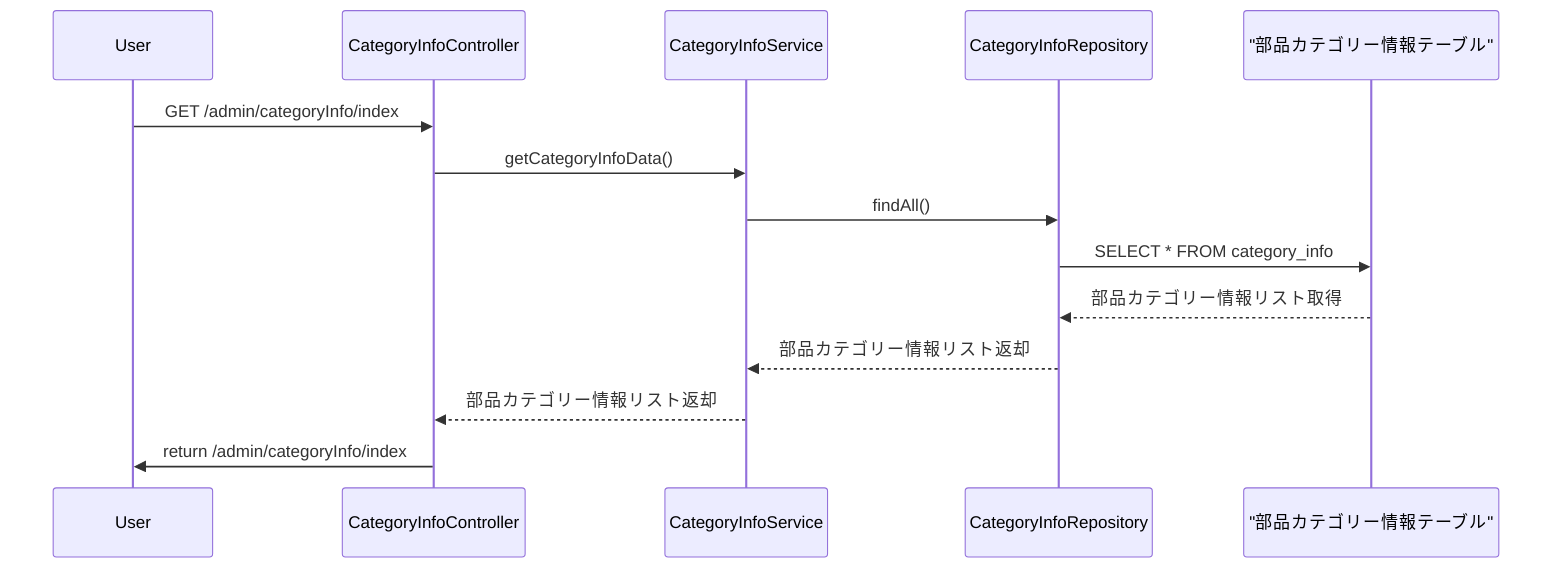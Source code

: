 sequenceDiagram
    participant User
    participant Controller as CategoryInfoController
    participant Service as CategoryInfoService
    participant Repository as CategoryInfoRepository
    participant DB as "部品カテゴリー情報テーブル"

    User ->> Controller: GET /admin/categoryInfo/index
    Controller ->> Service: getCategoryInfoData()
    Service ->> Repository: findAll()
    Repository ->> DB: SELECT * FROM category_info
    DB -->> Repository: 部品カテゴリー情報リスト取得
    Repository -->> Service: 部品カテゴリー情報リスト返却
    Service -->> Controller: 部品カテゴリー情報リスト返却
    Controller ->> User: return /admin/categoryInfo/index